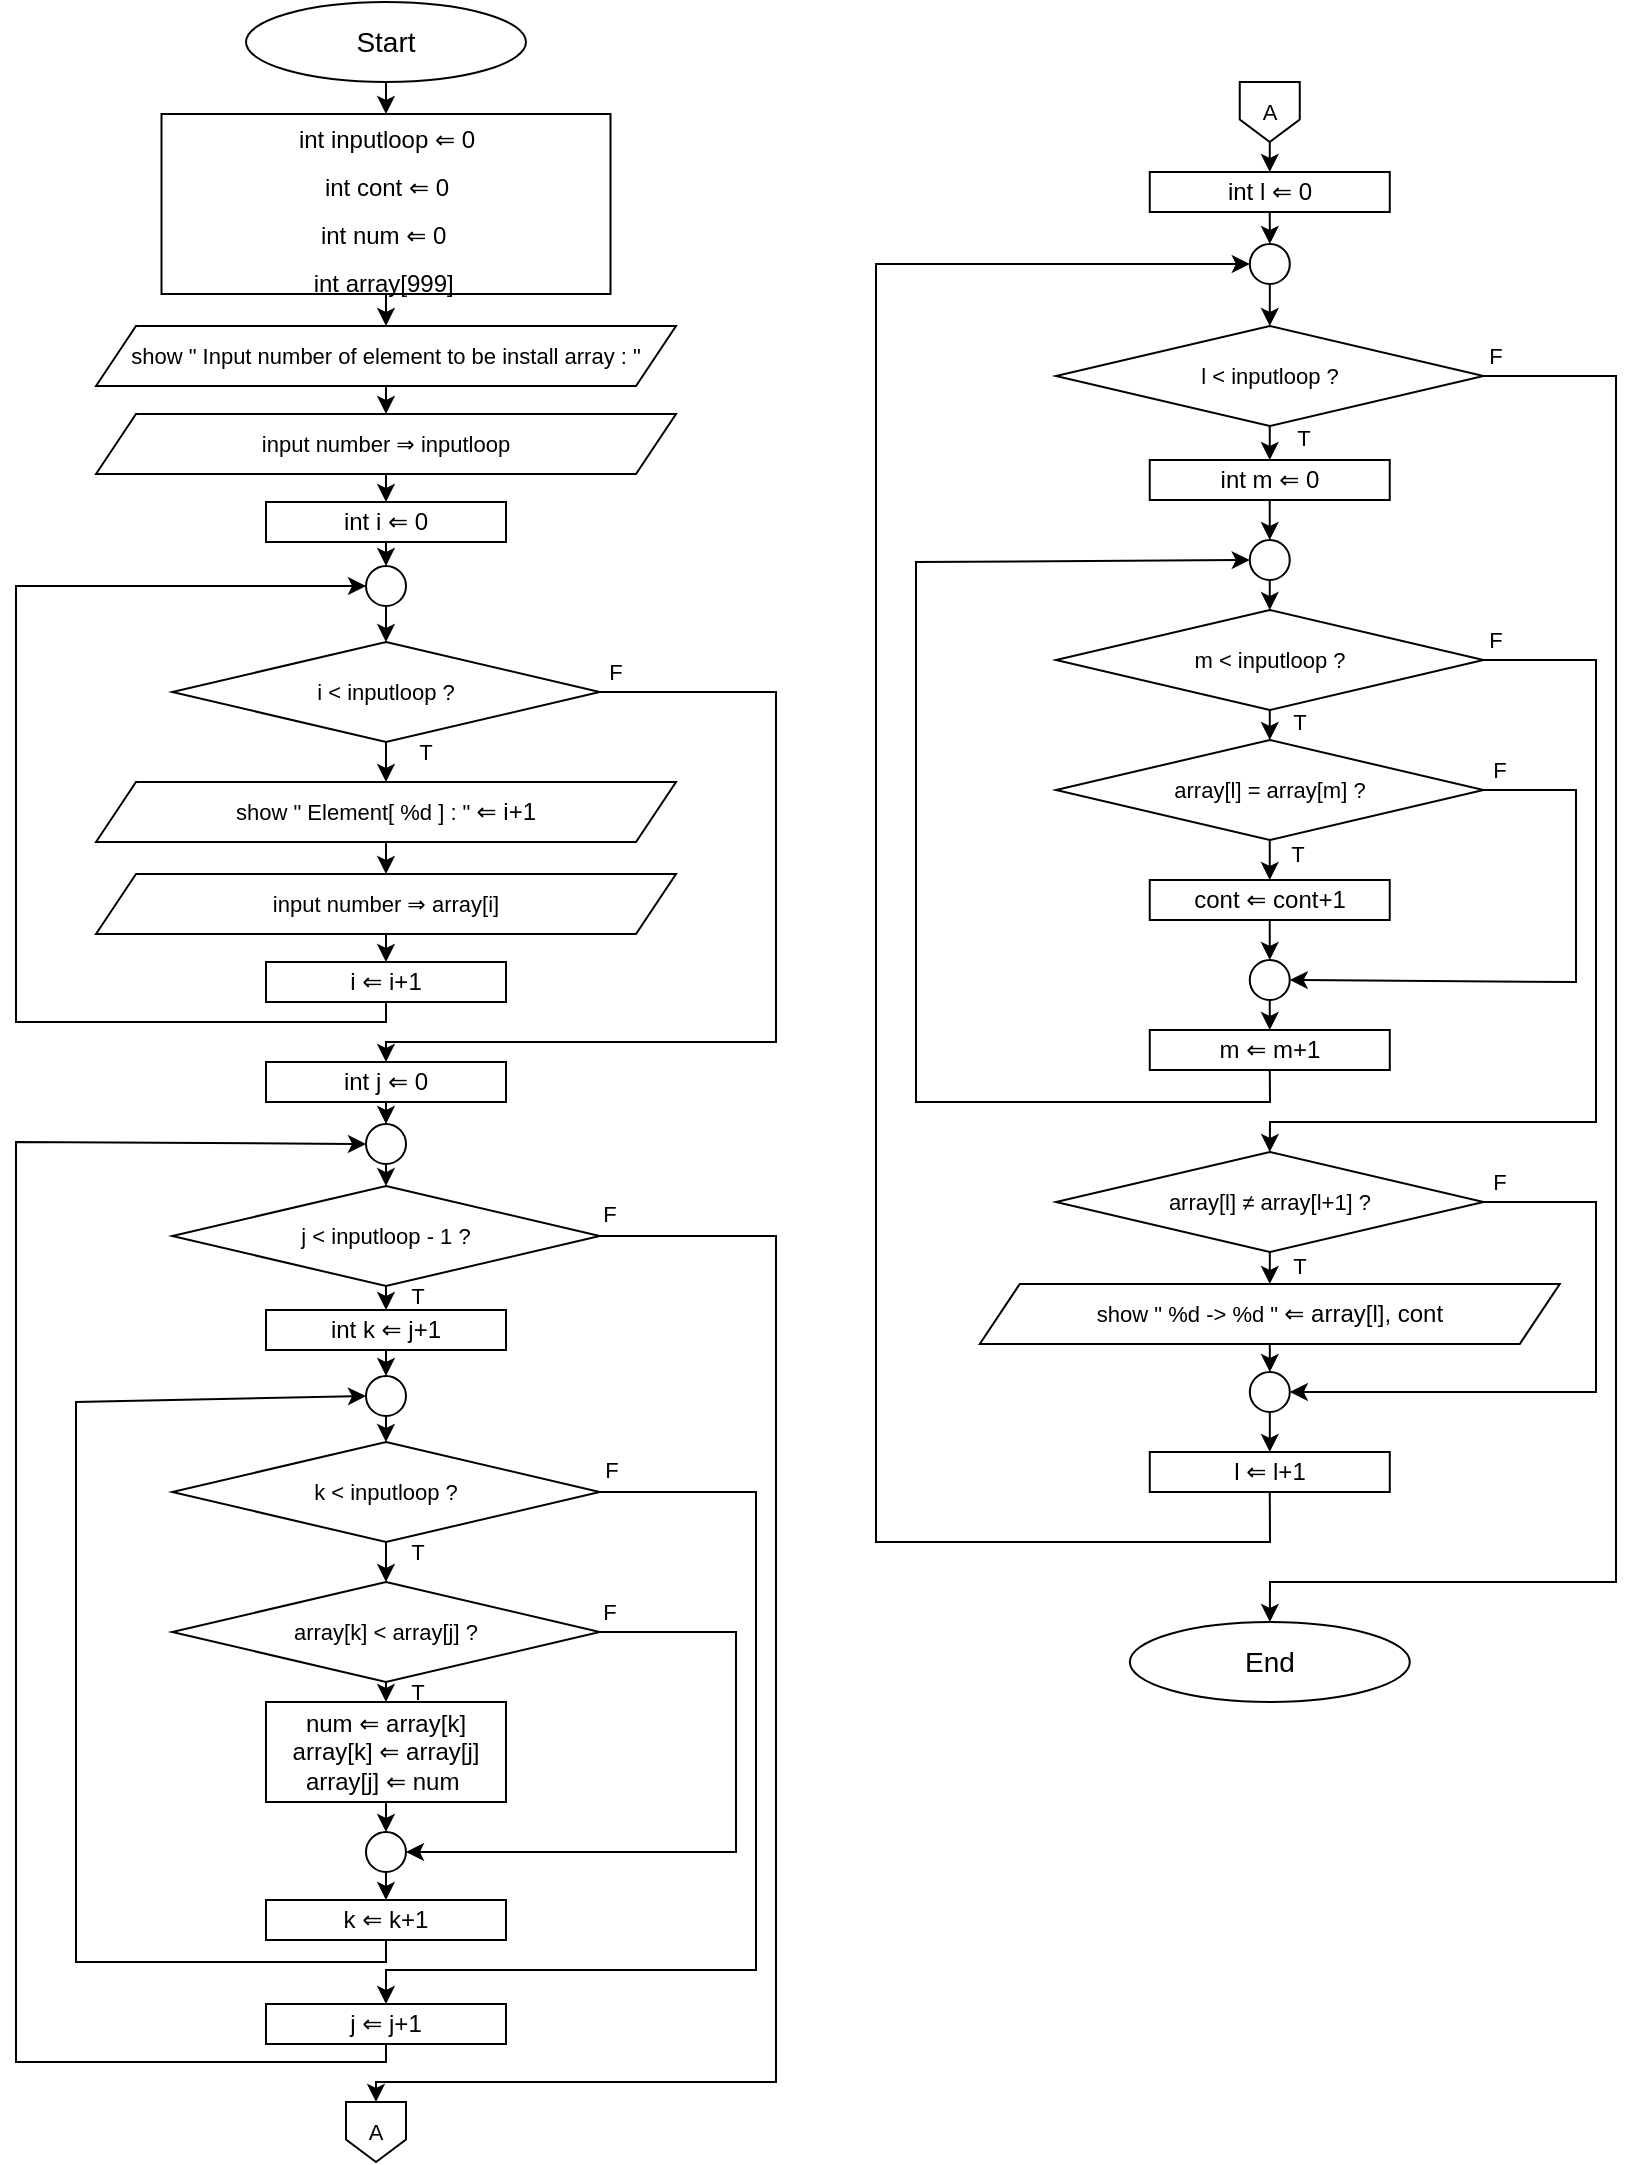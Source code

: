 <mxfile version="20.6.0" type="device"><diagram id="DNJ1XtQkellpm0stagAz" name="Page-1"><mxGraphModel dx="923" dy="405" grid="1" gridSize="10" guides="1" tooltips="1" connect="1" arrows="1" fold="1" page="1" pageScale="1" pageWidth="850" pageHeight="1100" math="0" shadow="0"><root><mxCell id="0"/><mxCell id="1" parent="0"/><mxCell id="wMInJyRIhChemhexdWg2-38" value="&lt;font style=&quot;font-size: 14px;&quot;&gt;Start&lt;/font&gt;" style="ellipse;whiteSpace=wrap;html=1;" parent="1" vertex="1"><mxGeometry x="155" y="10" width="140" height="40" as="geometry"/></mxCell><mxCell id="wMInJyRIhChemhexdWg2-39" value="&lt;font style=&quot;font-size: 12px;&quot;&gt;int inputloop ⇐ 0&lt;br&gt;int cont ⇐ 0&lt;br&gt;int num ⇐ 0&amp;nbsp;&lt;br&gt;int array[999]&amp;nbsp;&lt;/font&gt;" style="rounded=0;whiteSpace=wrap;html=1;fontSize=20;" parent="1" vertex="1"><mxGeometry x="112.75" y="66" width="224.5" height="90" as="geometry"/></mxCell><mxCell id="wMInJyRIhChemhexdWg2-40" value="&lt;font style=&quot;font-size: 11px;&quot;&gt;show &quot; Input number of element to be install array : &quot;&lt;/font&gt;" style="shape=parallelogram;perimeter=parallelogramPerimeter;whiteSpace=wrap;html=1;fixedSize=1;fontSize=12;" parent="1" vertex="1"><mxGeometry x="80" y="172" width="290" height="30" as="geometry"/></mxCell><mxCell id="wMInJyRIhChemhexdWg2-41" value="&lt;font style=&quot;font-size: 11px;&quot;&gt;input number&amp;nbsp;⇒ inputloop&lt;/font&gt;" style="shape=parallelogram;perimeter=parallelogramPerimeter;whiteSpace=wrap;html=1;fixedSize=1;fontSize=12;" parent="1" vertex="1"><mxGeometry x="80" y="216" width="290" height="30" as="geometry"/></mxCell><mxCell id="wMInJyRIhChemhexdWg2-42" value="&lt;span style=&quot;font-size: 12px;&quot;&gt;int i ⇐ 0&lt;/span&gt;" style="rounded=0;whiteSpace=wrap;html=1;fontSize=11;" parent="1" vertex="1"><mxGeometry x="165" y="260" width="120" height="20" as="geometry"/></mxCell><mxCell id="wMInJyRIhChemhexdWg2-43" value="i &amp;lt; inputloop ?" style="rhombus;whiteSpace=wrap;html=1;fontSize=11;" parent="1" vertex="1"><mxGeometry x="118.13" y="330" width="213.75" height="50" as="geometry"/></mxCell><mxCell id="wMInJyRIhChemhexdWg2-44" value="" style="ellipse;whiteSpace=wrap;html=1;aspect=fixed;fontSize=11;" parent="1" vertex="1"><mxGeometry x="215" y="292" width="20" height="20" as="geometry"/></mxCell><mxCell id="wMInJyRIhChemhexdWg2-46" value="&lt;span style=&quot;font-size: 11px;&quot;&gt;show &quot; Element[ %d ] : &quot;&amp;nbsp;&lt;/span&gt;⇐ i+1" style="shape=parallelogram;perimeter=parallelogramPerimeter;whiteSpace=wrap;html=1;fixedSize=1;fontSize=12;" parent="1" vertex="1"><mxGeometry x="80" y="400" width="290" height="30" as="geometry"/></mxCell><mxCell id="wMInJyRIhChemhexdWg2-47" value="&lt;span style=&quot;font-size: 11px;&quot;&gt;input number&amp;nbsp;⇒ array[i]&lt;/span&gt;" style="shape=parallelogram;perimeter=parallelogramPerimeter;whiteSpace=wrap;html=1;fixedSize=1;fontSize=12;" parent="1" vertex="1"><mxGeometry x="80" y="446" width="290" height="30" as="geometry"/></mxCell><mxCell id="wMInJyRIhChemhexdWg2-48" value="&lt;span style=&quot;font-size: 12px;&quot;&gt;i ⇐ i+1&lt;/span&gt;" style="rounded=0;whiteSpace=wrap;html=1;fontSize=11;" parent="1" vertex="1"><mxGeometry x="165" y="490" width="120" height="20" as="geometry"/></mxCell><mxCell id="wMInJyRIhChemhexdWg2-49" value="j &amp;lt; inputloop - 1 ?" style="rhombus;whiteSpace=wrap;html=1;fontSize=11;" parent="1" vertex="1"><mxGeometry x="118.13" y="602" width="213.75" height="50" as="geometry"/></mxCell><mxCell id="wMInJyRIhChemhexdWg2-51" value="" style="ellipse;whiteSpace=wrap;html=1;aspect=fixed;fontSize=11;direction=south;" parent="1" vertex="1"><mxGeometry x="215" y="571" width="20" height="20" as="geometry"/></mxCell><mxCell id="wMInJyRIhChemhexdWg2-52" value="k &amp;lt; inputloop ?" style="rhombus;whiteSpace=wrap;html=1;fontSize=11;" parent="1" vertex="1"><mxGeometry x="118.12" y="730" width="213.75" height="50" as="geometry"/></mxCell><mxCell id="wMInJyRIhChemhexdWg2-53" value="&lt;span style=&quot;font-size: 12px;&quot;&gt;int j ⇐ 0&lt;/span&gt;" style="rounded=0;whiteSpace=wrap;html=1;fontSize=11;" parent="1" vertex="1"><mxGeometry x="165" y="540" width="120" height="20" as="geometry"/></mxCell><mxCell id="wMInJyRIhChemhexdWg2-54" value="&lt;span style=&quot;font-size: 12px;&quot;&gt;int k ⇐ j+1&lt;/span&gt;" style="rounded=0;whiteSpace=wrap;html=1;fontSize=11;" parent="1" vertex="1"><mxGeometry x="165.01" y="664" width="120" height="20" as="geometry"/></mxCell><mxCell id="wMInJyRIhChemhexdWg2-55" value="array[k] &amp;lt; array[j] ?" style="rhombus;whiteSpace=wrap;html=1;fontSize=11;" parent="1" vertex="1"><mxGeometry x="118.12" y="800" width="213.75" height="50" as="geometry"/></mxCell><mxCell id="wMInJyRIhChemhexdWg2-56" value="&lt;span style=&quot;font-size: 12px;&quot;&gt;num ⇐ array[k]&lt;/span&gt;&lt;br style=&quot;font-size: 12px;&quot;&gt;&lt;span style=&quot;font-size: 12px;&quot;&gt;array[k] ⇐ array[j]&lt;/span&gt;&lt;br style=&quot;font-size: 12px;&quot;&gt;&lt;span style=&quot;font-size: 12px;&quot;&gt;array[j] ⇐ num&amp;nbsp;&lt;/span&gt;&lt;br style=&quot;font-size: 12px;&quot;&gt;" style="rounded=0;whiteSpace=wrap;html=1;fontSize=11;" parent="1" vertex="1"><mxGeometry x="164.99" y="860" width="120" height="50" as="geometry"/></mxCell><mxCell id="wMInJyRIhChemhexdWg2-57" value="" style="ellipse;whiteSpace=wrap;html=1;aspect=fixed;fontSize=11;" parent="1" vertex="1"><mxGeometry x="214.99" y="925" width="20" height="20" as="geometry"/></mxCell><mxCell id="wMInJyRIhChemhexdWg2-58" value="&lt;span style=&quot;font-size: 12px;&quot;&gt;k ⇐ k+1&lt;/span&gt;" style="rounded=0;whiteSpace=wrap;html=1;fontSize=11;" parent="1" vertex="1"><mxGeometry x="164.99" y="959" width="120" height="20" as="geometry"/></mxCell><mxCell id="wMInJyRIhChemhexdWg2-59" value="&lt;span style=&quot;font-size: 12px;&quot;&gt;j ⇐ j+1&lt;/span&gt;" style="rounded=0;whiteSpace=wrap;html=1;fontSize=11;" parent="1" vertex="1"><mxGeometry x="164.99" y="1011" width="120" height="20" as="geometry"/></mxCell><mxCell id="wMInJyRIhChemhexdWg2-62" value="A" style="shape=offPageConnector;whiteSpace=wrap;html=1;fontSize=11;" parent="1" vertex="1"><mxGeometry x="205" y="1060" width="30" height="30" as="geometry"/></mxCell><mxCell id="wMInJyRIhChemhexdWg2-63" value="" style="endArrow=classic;html=1;rounded=0;fontSize=11;exitX=0.5;exitY=1;exitDx=0;exitDy=0;entryX=0.5;entryY=0;entryDx=0;entryDy=0;" parent="1" source="wMInJyRIhChemhexdWg2-43" target="wMInJyRIhChemhexdWg2-46" edge="1"><mxGeometry width="50" height="50" relative="1" as="geometry"><mxPoint x="210" y="660" as="sourcePoint"/><mxPoint x="260" y="610" as="targetPoint"/></mxGeometry></mxCell><mxCell id="wMInJyRIhChemhexdWg2-64" value="" style="endArrow=classic;html=1;rounded=0;fontSize=11;exitX=0.5;exitY=1;exitDx=0;exitDy=0;entryX=0;entryY=0.5;entryDx=0;entryDy=0;" parent="1" source="wMInJyRIhChemhexdWg2-48" target="wMInJyRIhChemhexdWg2-44" edge="1"><mxGeometry width="50" height="50" relative="1" as="geometry"><mxPoint x="210" y="530" as="sourcePoint"/><mxPoint x="260" y="480" as="targetPoint"/><Array as="points"><mxPoint x="225" y="520"/><mxPoint x="40" y="520"/><mxPoint x="40" y="302"/></Array></mxGeometry></mxCell><mxCell id="wMInJyRIhChemhexdWg2-65" value="" style="endArrow=classic;html=1;rounded=0;fontSize=11;exitX=0.5;exitY=1;exitDx=0;exitDy=0;entryX=0.5;entryY=0;entryDx=0;entryDy=0;" parent="1" source="wMInJyRIhChemhexdWg2-44" target="wMInJyRIhChemhexdWg2-43" edge="1"><mxGeometry width="50" height="50" relative="1" as="geometry"><mxPoint x="230" y="460" as="sourcePoint"/><mxPoint x="280" y="410" as="targetPoint"/></mxGeometry></mxCell><mxCell id="wMInJyRIhChemhexdWg2-66" value="" style="endArrow=classic;html=1;rounded=0;fontSize=11;exitX=0.5;exitY=1;exitDx=0;exitDy=0;" parent="1" source="wMInJyRIhChemhexdWg2-42" target="wMInJyRIhChemhexdWg2-44" edge="1"><mxGeometry width="50" height="50" relative="1" as="geometry"><mxPoint x="230" y="350" as="sourcePoint"/><mxPoint x="280" y="300" as="targetPoint"/></mxGeometry></mxCell><mxCell id="wMInJyRIhChemhexdWg2-67" value="" style="endArrow=classic;html=1;rounded=0;fontSize=11;exitX=1;exitY=0.5;exitDx=0;exitDy=0;entryX=0.5;entryY=0;entryDx=0;entryDy=0;" parent="1" source="wMInJyRIhChemhexdWg2-43" target="wMInJyRIhChemhexdWg2-53" edge="1"><mxGeometry width="50" height="50" relative="1" as="geometry"><mxPoint x="230" y="460" as="sourcePoint"/><mxPoint x="235.0" y="540" as="targetPoint"/><Array as="points"><mxPoint x="420" y="355"/><mxPoint x="420" y="530"/><mxPoint x="225" y="530"/><mxPoint x="225" y="540"/></Array></mxGeometry></mxCell><mxCell id="wMInJyRIhChemhexdWg2-68" value="A" style="shape=offPageConnector;whiteSpace=wrap;html=1;fontSize=11;" parent="1" vertex="1"><mxGeometry x="651.88" y="50" width="30" height="30" as="geometry"/></mxCell><mxCell id="wMInJyRIhChemhexdWg2-69" value="&lt;span style=&quot;font-size: 12px;&quot;&gt;int l ⇐ 0&lt;/span&gt;" style="rounded=0;whiteSpace=wrap;html=1;fontSize=11;" parent="1" vertex="1"><mxGeometry x="606.88" y="95" width="120" height="20" as="geometry"/></mxCell><mxCell id="wMInJyRIhChemhexdWg2-70" value="l &amp;lt; inputloop ?" style="rhombus;whiteSpace=wrap;html=1;fontSize=11;" parent="1" vertex="1"><mxGeometry x="560" y="172" width="213.75" height="50" as="geometry"/></mxCell><mxCell id="wMInJyRIhChemhexdWg2-72" value="&lt;span style=&quot;font-size: 12px;&quot;&gt;int m ⇐ 0&lt;/span&gt;" style="rounded=0;whiteSpace=wrap;html=1;fontSize=11;" parent="1" vertex="1"><mxGeometry x="606.87" y="239" width="120" height="20" as="geometry"/></mxCell><mxCell id="wMInJyRIhChemhexdWg2-73" value="m &amp;lt; inputloop ?" style="rhombus;whiteSpace=wrap;html=1;fontSize=11;" parent="1" vertex="1"><mxGeometry x="560.01" y="314" width="213.75" height="50" as="geometry"/></mxCell><mxCell id="wMInJyRIhChemhexdWg2-74" value="array[l] = array[m] ?" style="rhombus;whiteSpace=wrap;html=1;fontSize=11;" parent="1" vertex="1"><mxGeometry x="560.01" y="379" width="213.75" height="50" as="geometry"/></mxCell><mxCell id="wMInJyRIhChemhexdWg2-75" value="" style="ellipse;whiteSpace=wrap;html=1;aspect=fixed;fontSize=11;" parent="1" vertex="1"><mxGeometry x="656.88" y="279" width="20" height="20" as="geometry"/></mxCell><mxCell id="wMInJyRIhChemhexdWg2-76" value="&lt;span style=&quot;font-size: 12px;&quot;&gt;cont ⇐ cont+1&lt;/span&gt;" style="rounded=0;whiteSpace=wrap;html=1;fontSize=11;" parent="1" vertex="1"><mxGeometry x="606.87" y="449" width="120" height="20" as="geometry"/></mxCell><mxCell id="wMInJyRIhChemhexdWg2-77" value="" style="ellipse;whiteSpace=wrap;html=1;aspect=fixed;fontSize=11;" parent="1" vertex="1"><mxGeometry x="656.88" y="489" width="20" height="20" as="geometry"/></mxCell><mxCell id="wMInJyRIhChemhexdWg2-78" value="&lt;span style=&quot;font-size: 12px;&quot;&gt;m ⇐ m+1&lt;/span&gt;" style="rounded=0;whiteSpace=wrap;html=1;fontSize=11;" parent="1" vertex="1"><mxGeometry x="606.89" y="524" width="120" height="20" as="geometry"/></mxCell><mxCell id="wMInJyRIhChemhexdWg2-80" value="&lt;span style=&quot;font-size: 12px;&quot;&gt;l ⇐ l+1&lt;/span&gt;" style="rounded=0;whiteSpace=wrap;html=1;fontSize=11;" parent="1" vertex="1"><mxGeometry x="606.89" y="735" width="120" height="20" as="geometry"/></mxCell><mxCell id="wMInJyRIhChemhexdWg2-81" value="array[l] ≠ array[l+1] ?" style="rhombus;whiteSpace=wrap;html=1;fontSize=11;" parent="1" vertex="1"><mxGeometry x="560.03" y="585" width="213.75" height="50" as="geometry"/></mxCell><mxCell id="wMInJyRIhChemhexdWg2-82" value="&lt;span style=&quot;font-size: 11px;&quot;&gt;show &quot; %d -&amp;gt; %d &quot;&amp;nbsp;&lt;/span&gt;⇐ array[l], cont" style="shape=parallelogram;perimeter=parallelogramPerimeter;whiteSpace=wrap;html=1;fixedSize=1;fontSize=12;" parent="1" vertex="1"><mxGeometry x="521.89" y="651" width="290" height="30" as="geometry"/></mxCell><mxCell id="wMInJyRIhChemhexdWg2-83" value="" style="ellipse;whiteSpace=wrap;html=1;aspect=fixed;fontSize=11;" parent="1" vertex="1"><mxGeometry x="656.91" y="695" width="20" height="20" as="geometry"/></mxCell><mxCell id="wMInJyRIhChemhexdWg2-84" value="&lt;font style=&quot;font-size: 14px;&quot;&gt;End&lt;/font&gt;" style="ellipse;whiteSpace=wrap;html=1;" parent="1" vertex="1"><mxGeometry x="596.91" y="820" width="140" height="40" as="geometry"/></mxCell><mxCell id="wMInJyRIhChemhexdWg2-85" value="" style="endArrow=classic;html=1;rounded=0;fontSize=11;exitX=0.5;exitY=1;exitDx=0;exitDy=0;entryX=0.5;entryY=0;entryDx=0;entryDy=0;" parent="1" source="wMInJyRIhChemhexdWg2-38" target="wMInJyRIhChemhexdWg2-39" edge="1"><mxGeometry width="50" height="50" relative="1" as="geometry"><mxPoint x="310" y="200" as="sourcePoint"/><mxPoint x="360" y="150" as="targetPoint"/></mxGeometry></mxCell><mxCell id="wMInJyRIhChemhexdWg2-86" value="" style="endArrow=classic;html=1;rounded=0;fontSize=11;exitX=0.5;exitY=1;exitDx=0;exitDy=0;" parent="1" source="wMInJyRIhChemhexdWg2-39" target="wMInJyRIhChemhexdWg2-40" edge="1"><mxGeometry width="50" height="50" relative="1" as="geometry"><mxPoint x="310" y="200" as="sourcePoint"/><mxPoint x="360" y="150" as="targetPoint"/></mxGeometry></mxCell><mxCell id="wMInJyRIhChemhexdWg2-87" value="" style="endArrow=classic;html=1;rounded=0;fontSize=11;exitX=0.5;exitY=1;exitDx=0;exitDy=0;entryX=0.5;entryY=0;entryDx=0;entryDy=0;" parent="1" source="wMInJyRIhChemhexdWg2-40" target="wMInJyRIhChemhexdWg2-41" edge="1"><mxGeometry width="50" height="50" relative="1" as="geometry"><mxPoint x="310" y="300" as="sourcePoint"/><mxPoint x="360" y="250" as="targetPoint"/></mxGeometry></mxCell><mxCell id="wMInJyRIhChemhexdWg2-88" value="" style="endArrow=classic;html=1;rounded=0;fontSize=11;exitX=0.5;exitY=1;exitDx=0;exitDy=0;entryX=0.5;entryY=0;entryDx=0;entryDy=0;" parent="1" source="wMInJyRIhChemhexdWg2-41" target="wMInJyRIhChemhexdWg2-42" edge="1"><mxGeometry width="50" height="50" relative="1" as="geometry"><mxPoint x="310" y="300" as="sourcePoint"/><mxPoint x="360" y="250" as="targetPoint"/></mxGeometry></mxCell><mxCell id="wMInJyRIhChemhexdWg2-90" value="" style="endArrow=classic;html=1;rounded=0;fontSize=11;exitX=0.5;exitY=1;exitDx=0;exitDy=0;" parent="1" source="wMInJyRIhChemhexdWg2-47" target="wMInJyRIhChemhexdWg2-48" edge="1"><mxGeometry width="50" height="50" relative="1" as="geometry"><mxPoint x="310" y="490" as="sourcePoint"/><mxPoint x="360" y="440" as="targetPoint"/></mxGeometry></mxCell><mxCell id="wMInJyRIhChemhexdWg2-94" value="" style="endArrow=classic;html=1;rounded=0;fontSize=11;exitX=1;exitY=0.5;exitDx=0;exitDy=0;entryX=0.5;entryY=0;entryDx=0;entryDy=0;" parent="1" source="wMInJyRIhChemhexdWg2-49" target="wMInJyRIhChemhexdWg2-62" edge="1"><mxGeometry width="50" height="50" relative="1" as="geometry"><mxPoint x="310" y="680" as="sourcePoint"/><mxPoint x="390" y="965.714" as="targetPoint"/><Array as="points"><mxPoint x="420" y="627"/><mxPoint x="420" y="1050"/><mxPoint x="220" y="1050"/></Array></mxGeometry></mxCell><mxCell id="wMInJyRIhChemhexdWg2-95" value="" style="ellipse;whiteSpace=wrap;html=1;aspect=fixed;fontSize=11;direction=south;" parent="1" vertex="1"><mxGeometry x="215" y="697" width="20" height="20" as="geometry"/></mxCell><mxCell id="wMInJyRIhChemhexdWg2-96" value="" style="endArrow=classic;html=1;rounded=0;fontSize=11;exitX=0.5;exitY=1;exitDx=0;exitDy=0;" parent="1" source="wMInJyRIhChemhexdWg2-53" target="wMInJyRIhChemhexdWg2-51" edge="1"><mxGeometry width="50" height="50" relative="1" as="geometry"><mxPoint x="280" y="580" as="sourcePoint"/><mxPoint x="330" y="530" as="targetPoint"/></mxGeometry></mxCell><mxCell id="wMInJyRIhChemhexdWg2-97" value="" style="endArrow=classic;html=1;rounded=0;fontSize=11;exitX=1;exitY=0.5;exitDx=0;exitDy=0;" parent="1" source="wMInJyRIhChemhexdWg2-51" target="wMInJyRIhChemhexdWg2-49" edge="1"><mxGeometry width="50" height="50" relative="1" as="geometry"><mxPoint x="280" y="580" as="sourcePoint"/><mxPoint x="330" y="530" as="targetPoint"/></mxGeometry></mxCell><mxCell id="wMInJyRIhChemhexdWg2-98" value="" style="endArrow=classic;html=1;rounded=0;fontSize=11;exitX=0.5;exitY=1;exitDx=0;exitDy=0;entryX=0.5;entryY=1;entryDx=0;entryDy=0;" parent="1" source="wMInJyRIhChemhexdWg2-59" target="wMInJyRIhChemhexdWg2-51" edge="1"><mxGeometry width="50" height="50" relative="1" as="geometry"><mxPoint x="280" y="1080" as="sourcePoint"/><mxPoint x="130" y="680" as="targetPoint"/><Array as="points"><mxPoint x="225" y="1040"/><mxPoint x="40" y="1040"/><mxPoint x="40" y="580"/></Array></mxGeometry></mxCell><mxCell id="wMInJyRIhChemhexdWg2-99" value="" style="endArrow=classic;html=1;rounded=0;fontSize=11;exitX=0.5;exitY=1;exitDx=0;exitDy=0;entryX=0.5;entryY=0;entryDx=0;entryDy=0;" parent="1" source="wMInJyRIhChemhexdWg2-49" target="wMInJyRIhChemhexdWg2-54" edge="1"><mxGeometry width="50" height="50" relative="1" as="geometry"><mxPoint x="280" y="680" as="sourcePoint"/><mxPoint x="330" y="630" as="targetPoint"/></mxGeometry></mxCell><mxCell id="wMInJyRIhChemhexdWg2-100" value="" style="endArrow=classic;html=1;rounded=0;fontSize=11;exitX=0.5;exitY=1;exitDx=0;exitDy=0;entryX=0;entryY=0.5;entryDx=0;entryDy=0;" parent="1" source="wMInJyRIhChemhexdWg2-54" target="wMInJyRIhChemhexdWg2-95" edge="1"><mxGeometry width="50" height="50" relative="1" as="geometry"><mxPoint x="280" y="680" as="sourcePoint"/><mxPoint x="330" y="630" as="targetPoint"/></mxGeometry></mxCell><mxCell id="wMInJyRIhChemhexdWg2-101" value="" style="endArrow=classic;html=1;rounded=0;fontSize=11;exitX=1;exitY=0.5;exitDx=0;exitDy=0;entryX=0.5;entryY=0;entryDx=0;entryDy=0;" parent="1" source="wMInJyRIhChemhexdWg2-95" target="wMInJyRIhChemhexdWg2-52" edge="1"><mxGeometry width="50" height="50" relative="1" as="geometry"><mxPoint x="280" y="810" as="sourcePoint"/><mxPoint x="330" y="760" as="targetPoint"/></mxGeometry></mxCell><mxCell id="wMInJyRIhChemhexdWg2-102" value="" style="endArrow=classic;html=1;rounded=0;fontSize=11;exitX=0.5;exitY=1;exitDx=0;exitDy=0;entryX=0.5;entryY=1;entryDx=0;entryDy=0;" parent="1" source="wMInJyRIhChemhexdWg2-58" target="wMInJyRIhChemhexdWg2-95" edge="1"><mxGeometry width="50" height="50" relative="1" as="geometry"><mxPoint x="280" y="1000" as="sourcePoint"/><mxPoint x="70" y="800" as="targetPoint"/><Array as="points"><mxPoint x="225" y="990"/><mxPoint x="70" y="990"/><mxPoint x="70" y="710"/></Array></mxGeometry></mxCell><mxCell id="wMInJyRIhChemhexdWg2-104" value="" style="endArrow=classic;html=1;rounded=0;fontSize=11;exitX=1;exitY=0.5;exitDx=0;exitDy=0;entryX=0.5;entryY=0;entryDx=0;entryDy=0;" parent="1" source="wMInJyRIhChemhexdWg2-52" target="wMInJyRIhChemhexdWg2-59" edge="1"><mxGeometry width="50" height="50" relative="1" as="geometry"><mxPoint x="230" y="860" as="sourcePoint"/><mxPoint x="234.99" y="994" as="targetPoint"/><Array as="points"><mxPoint x="410" y="755"/><mxPoint x="410" y="994"/><mxPoint x="225" y="994"/></Array></mxGeometry></mxCell><mxCell id="wMInJyRIhChemhexdWg2-105" value="" style="endArrow=classic;html=1;rounded=0;fontSize=11;exitX=1;exitY=0.5;exitDx=0;exitDy=0;entryX=1;entryY=0.5;entryDx=0;entryDy=0;" parent="1" source="wMInJyRIhChemhexdWg2-55" target="wMInJyRIhChemhexdWg2-57" edge="1"><mxGeometry width="50" height="50" relative="1" as="geometry"><mxPoint x="230" y="930" as="sourcePoint"/><mxPoint x="280" y="880" as="targetPoint"/><Array as="points"><mxPoint x="400" y="825"/><mxPoint x="400" y="935"/></Array></mxGeometry></mxCell><mxCell id="wMInJyRIhChemhexdWg2-106" value="" style="endArrow=classic;html=1;rounded=0;fontSize=11;exitX=0.5;exitY=1;exitDx=0;exitDy=0;entryX=0.5;entryY=0;entryDx=0;entryDy=0;" parent="1" source="wMInJyRIhChemhexdWg2-52" target="wMInJyRIhChemhexdWg2-55" edge="1"><mxGeometry width="50" height="50" relative="1" as="geometry"><mxPoint x="230" y="860" as="sourcePoint"/><mxPoint x="280" y="810" as="targetPoint"/></mxGeometry></mxCell><mxCell id="wMInJyRIhChemhexdWg2-107" value="" style="endArrow=classic;html=1;rounded=0;fontSize=11;exitX=0.5;exitY=1;exitDx=0;exitDy=0;" parent="1" source="wMInJyRIhChemhexdWg2-55" target="wMInJyRIhChemhexdWg2-56" edge="1"><mxGeometry width="50" height="50" relative="1" as="geometry"><mxPoint x="230" y="860" as="sourcePoint"/><mxPoint x="280" y="810" as="targetPoint"/></mxGeometry></mxCell><mxCell id="wMInJyRIhChemhexdWg2-108" value="" style="endArrow=classic;html=1;rounded=0;fontSize=11;exitX=0.5;exitY=1;exitDx=0;exitDy=0;" parent="1" source="wMInJyRIhChemhexdWg2-56" target="wMInJyRIhChemhexdWg2-57" edge="1"><mxGeometry width="50" height="50" relative="1" as="geometry"><mxPoint x="230" y="930" as="sourcePoint"/><mxPoint x="280" y="880" as="targetPoint"/></mxGeometry></mxCell><mxCell id="wMInJyRIhChemhexdWg2-109" value="" style="endArrow=classic;html=1;rounded=0;fontSize=11;exitX=0.5;exitY=1;exitDx=0;exitDy=0;entryX=0.5;entryY=0;entryDx=0;entryDy=0;" parent="1" source="wMInJyRIhChemhexdWg2-57" target="wMInJyRIhChemhexdWg2-58" edge="1"><mxGeometry width="50" height="50" relative="1" as="geometry"><mxPoint x="230" y="1000" as="sourcePoint"/><mxPoint x="280" y="950" as="targetPoint"/></mxGeometry></mxCell><mxCell id="wMInJyRIhChemhexdWg2-111" value="" style="endArrow=classic;html=1;rounded=0;fontSize=11;exitX=0.5;exitY=1;exitDx=0;exitDy=0;entryX=0.5;entryY=0;entryDx=0;entryDy=0;" parent="1" source="wMInJyRIhChemhexdWg2-68" target="wMInJyRIhChemhexdWg2-69" edge="1"><mxGeometry width="50" height="50" relative="1" as="geometry"><mxPoint x="700" y="360" as="sourcePoint"/><mxPoint x="750" y="310" as="targetPoint"/></mxGeometry></mxCell><mxCell id="wMInJyRIhChemhexdWg2-113" value="" style="ellipse;whiteSpace=wrap;html=1;aspect=fixed;fontSize=11;" parent="1" vertex="1"><mxGeometry x="656.91" y="131" width="20" height="20" as="geometry"/></mxCell><mxCell id="wMInJyRIhChemhexdWg2-114" value="" style="endArrow=classic;html=1;rounded=0;fontSize=11;exitX=0.5;exitY=1;exitDx=0;exitDy=0;entryX=0.5;entryY=0;entryDx=0;entryDy=0;" parent="1" source="wMInJyRIhChemhexdWg2-69" target="wMInJyRIhChemhexdWg2-113" edge="1"><mxGeometry width="50" height="50" relative="1" as="geometry"><mxPoint x="700" y="290" as="sourcePoint"/><mxPoint x="750" y="240" as="targetPoint"/></mxGeometry></mxCell><mxCell id="wMInJyRIhChemhexdWg2-115" value="" style="endArrow=classic;html=1;rounded=0;fontSize=11;exitX=0.5;exitY=1;exitDx=0;exitDy=0;entryX=0.5;entryY=0;entryDx=0;entryDy=0;" parent="1" source="wMInJyRIhChemhexdWg2-113" target="wMInJyRIhChemhexdWg2-70" edge="1"><mxGeometry width="50" height="50" relative="1" as="geometry"><mxPoint x="700" y="290" as="sourcePoint"/><mxPoint x="750" y="240" as="targetPoint"/></mxGeometry></mxCell><mxCell id="wMInJyRIhChemhexdWg2-117" value="" style="endArrow=classic;html=1;rounded=0;fontSize=11;exitX=1;exitY=0.5;exitDx=0;exitDy=0;entryX=0.5;entryY=0;entryDx=0;entryDy=0;" parent="1" source="wMInJyRIhChemhexdWg2-70" target="wMInJyRIhChemhexdWg2-84" edge="1"><mxGeometry width="50" height="50" relative="1" as="geometry"><mxPoint x="700" y="290" as="sourcePoint"/><mxPoint x="800" y="780" as="targetPoint"/><Array as="points"><mxPoint x="840" y="197"/><mxPoint x="840" y="800"/><mxPoint x="667" y="800"/></Array></mxGeometry></mxCell><mxCell id="wMInJyRIhChemhexdWg2-119" value="" style="endArrow=classic;html=1;rounded=0;fontSize=11;exitX=0.5;exitY=1;exitDx=0;exitDy=0;entryX=0.5;entryY=0;entryDx=0;entryDy=0;" parent="1" source="wMInJyRIhChemhexdWg2-70" target="wMInJyRIhChemhexdWg2-72" edge="1"><mxGeometry width="50" height="50" relative="1" as="geometry"><mxPoint x="570" y="260" as="sourcePoint"/><mxPoint x="620" y="210" as="targetPoint"/></mxGeometry></mxCell><mxCell id="wMInJyRIhChemhexdWg2-120" value="" style="endArrow=classic;html=1;rounded=0;fontSize=11;exitX=0.5;exitY=1;exitDx=0;exitDy=0;entryX=0.5;entryY=0;entryDx=0;entryDy=0;" parent="1" source="wMInJyRIhChemhexdWg2-72" target="wMInJyRIhChemhexdWg2-75" edge="1"><mxGeometry width="50" height="50" relative="1" as="geometry"><mxPoint x="570" y="400" as="sourcePoint"/><mxPoint x="620" y="350" as="targetPoint"/></mxGeometry></mxCell><mxCell id="wMInJyRIhChemhexdWg2-121" value="" style="endArrow=classic;html=1;rounded=0;fontSize=11;exitX=0.5;exitY=1;exitDx=0;exitDy=0;" parent="1" source="wMInJyRIhChemhexdWg2-75" target="wMInJyRIhChemhexdWg2-73" edge="1"><mxGeometry width="50" height="50" relative="1" as="geometry"><mxPoint x="570" y="400" as="sourcePoint"/><mxPoint x="620" y="350" as="targetPoint"/></mxGeometry></mxCell><mxCell id="wMInJyRIhChemhexdWg2-122" value="" style="endArrow=classic;html=1;rounded=0;fontSize=11;exitX=0.5;exitY=1;exitDx=0;exitDy=0;entryX=0;entryY=0.5;entryDx=0;entryDy=0;" parent="1" source="wMInJyRIhChemhexdWg2-80" target="wMInJyRIhChemhexdWg2-113" edge="1"><mxGeometry width="50" height="50" relative="1" as="geometry"><mxPoint x="570" y="680" as="sourcePoint"/><mxPoint x="580" y="150" as="targetPoint"/><Array as="points"><mxPoint x="667" y="780"/><mxPoint x="470" y="780"/><mxPoint x="470" y="141"/></Array></mxGeometry></mxCell><mxCell id="wMInJyRIhChemhexdWg2-123" value="" style="endArrow=classic;html=1;rounded=0;fontSize=11;exitX=0.5;exitY=1;exitDx=0;exitDy=0;entryX=0.5;entryY=0;entryDx=0;entryDy=0;" parent="1" source="wMInJyRIhChemhexdWg2-73" target="wMInJyRIhChemhexdWg2-74" edge="1"><mxGeometry width="50" height="50" relative="1" as="geometry"><mxPoint x="570" y="400" as="sourcePoint"/><mxPoint x="620" y="350" as="targetPoint"/></mxGeometry></mxCell><mxCell id="wMInJyRIhChemhexdWg2-125" value="" style="endArrow=classic;html=1;rounded=0;fontSize=11;exitX=1;exitY=0.5;exitDx=0;exitDy=0;entryX=0.5;entryY=0;entryDx=0;entryDy=0;" parent="1" source="wMInJyRIhChemhexdWg2-73" target="wMInJyRIhChemhexdWg2-81" edge="1"><mxGeometry width="50" height="50" relative="1" as="geometry"><mxPoint x="360" y="550" as="sourcePoint"/><mxPoint x="410" y="500" as="targetPoint"/><Array as="points"><mxPoint x="830" y="339"/><mxPoint x="830" y="570"/><mxPoint x="667" y="570"/></Array></mxGeometry></mxCell><mxCell id="wMInJyRIhChemhexdWg2-126" value="" style="endArrow=classic;html=1;rounded=0;fontSize=11;exitX=0.5;exitY=1;exitDx=0;exitDy=0;entryX=0;entryY=0.5;entryDx=0;entryDy=0;" parent="1" source="wMInJyRIhChemhexdWg2-78" target="wMInJyRIhChemhexdWg2-75" edge="1"><mxGeometry width="50" height="50" relative="1" as="geometry"><mxPoint x="360" y="550" as="sourcePoint"/><mxPoint x="550" y="350" as="targetPoint"/><Array as="points"><mxPoint x="667" y="560"/><mxPoint x="490" y="560"/><mxPoint x="490" y="290"/></Array></mxGeometry></mxCell><mxCell id="wMInJyRIhChemhexdWg2-127" value="" style="endArrow=classic;html=1;rounded=0;fontSize=11;exitX=1;exitY=0.5;exitDx=0;exitDy=0;entryX=1;entryY=0.5;entryDx=0;entryDy=0;" parent="1" source="wMInJyRIhChemhexdWg2-74" target="wMInJyRIhChemhexdWg2-77" edge="1"><mxGeometry width="50" height="50" relative="1" as="geometry"><mxPoint x="360" y="440" as="sourcePoint"/><mxPoint x="410" y="390" as="targetPoint"/><Array as="points"><mxPoint x="820" y="404"/><mxPoint x="820" y="500"/></Array></mxGeometry></mxCell><mxCell id="wMInJyRIhChemhexdWg2-128" value="" style="endArrow=classic;html=1;rounded=0;fontSize=11;exitX=0.5;exitY=1;exitDx=0;exitDy=0;entryX=0.5;entryY=0;entryDx=0;entryDy=0;" parent="1" source="wMInJyRIhChemhexdWg2-77" target="wMInJyRIhChemhexdWg2-78" edge="1"><mxGeometry width="50" height="50" relative="1" as="geometry"><mxPoint x="360" y="440" as="sourcePoint"/><mxPoint x="410" y="390" as="targetPoint"/></mxGeometry></mxCell><mxCell id="wMInJyRIhChemhexdWg2-129" value="" style="endArrow=classic;html=1;rounded=0;fontSize=11;exitX=0.5;exitY=1;exitDx=0;exitDy=0;entryX=0.5;entryY=0;entryDx=0;entryDy=0;" parent="1" source="wMInJyRIhChemhexdWg2-74" target="wMInJyRIhChemhexdWg2-76" edge="1"><mxGeometry width="50" height="50" relative="1" as="geometry"><mxPoint x="360" y="440" as="sourcePoint"/><mxPoint x="410" y="390" as="targetPoint"/></mxGeometry></mxCell><mxCell id="wMInJyRIhChemhexdWg2-130" value="" style="endArrow=classic;html=1;rounded=0;fontSize=11;exitX=0.5;exitY=1;exitDx=0;exitDy=0;" parent="1" source="wMInJyRIhChemhexdWg2-76" target="wMInJyRIhChemhexdWg2-77" edge="1"><mxGeometry width="50" height="50" relative="1" as="geometry"><mxPoint x="360" y="440" as="sourcePoint"/><mxPoint x="410" y="390" as="targetPoint"/></mxGeometry></mxCell><mxCell id="wMInJyRIhChemhexdWg2-131" value="" style="endArrow=classic;html=1;rounded=0;fontSize=11;exitX=0.5;exitY=1;exitDx=0;exitDy=0;entryX=0.5;entryY=0;entryDx=0;entryDy=0;" parent="1" source="wMInJyRIhChemhexdWg2-81" target="wMInJyRIhChemhexdWg2-82" edge="1"><mxGeometry width="50" height="50" relative="1" as="geometry"><mxPoint x="360" y="670" as="sourcePoint"/><mxPoint x="410" y="620" as="targetPoint"/></mxGeometry></mxCell><mxCell id="wMInJyRIhChemhexdWg2-132" value="" style="endArrow=classic;html=1;rounded=0;fontSize=11;exitX=1;exitY=0.5;exitDx=0;exitDy=0;entryX=1;entryY=0.5;entryDx=0;entryDy=0;" parent="1" source="wMInJyRIhChemhexdWg2-81" target="wMInJyRIhChemhexdWg2-83" edge="1"><mxGeometry width="50" height="50" relative="1" as="geometry"><mxPoint x="360" y="670" as="sourcePoint"/><mxPoint x="410" y="620" as="targetPoint"/><Array as="points"><mxPoint x="830" y="610"/><mxPoint x="830" y="705"/></Array></mxGeometry></mxCell><mxCell id="wMInJyRIhChemhexdWg2-133" value="" style="endArrow=classic;html=1;rounded=0;fontSize=11;exitX=0.5;exitY=1;exitDx=0;exitDy=0;entryX=0.5;entryY=0;entryDx=0;entryDy=0;" parent="1" source="wMInJyRIhChemhexdWg2-82" target="wMInJyRIhChemhexdWg2-83" edge="1"><mxGeometry width="50" height="50" relative="1" as="geometry"><mxPoint x="360" y="670" as="sourcePoint"/><mxPoint x="410" y="620" as="targetPoint"/></mxGeometry></mxCell><mxCell id="wMInJyRIhChemhexdWg2-134" value="" style="endArrow=classic;html=1;rounded=0;fontSize=11;exitX=0.5;exitY=1;exitDx=0;exitDy=0;entryX=0.5;entryY=0;entryDx=0;entryDy=0;" parent="1" source="wMInJyRIhChemhexdWg2-83" target="wMInJyRIhChemhexdWg2-80" edge="1"><mxGeometry width="50" height="50" relative="1" as="geometry"><mxPoint x="360" y="670" as="sourcePoint"/><mxPoint x="410" y="620" as="targetPoint"/></mxGeometry></mxCell><mxCell id="wMInJyRIhChemhexdWg2-135" value="F" style="text;html=1;strokeColor=none;fillColor=none;align=center;verticalAlign=middle;whiteSpace=wrap;rounded=0;fontSize=11;" parent="1" vertex="1"><mxGeometry x="310" y="330" width="60" height="30" as="geometry"/></mxCell><mxCell id="wMInJyRIhChemhexdWg2-136" value="T" style="text;html=1;strokeColor=none;fillColor=none;align=center;verticalAlign=middle;whiteSpace=wrap;rounded=0;fontSize=11;" parent="1" vertex="1"><mxGeometry x="214.99" y="370" width="60" height="30" as="geometry"/></mxCell><mxCell id="wMInJyRIhChemhexdWg2-137" value="F" style="text;html=1;strokeColor=none;fillColor=none;align=center;verticalAlign=middle;whiteSpace=wrap;rounded=0;fontSize=11;" parent="1" vertex="1"><mxGeometry x="307" y="601" width="60" height="30" as="geometry"/></mxCell><mxCell id="wMInJyRIhChemhexdWg2-138" value="F" style="text;html=1;strokeColor=none;fillColor=none;align=center;verticalAlign=middle;whiteSpace=wrap;rounded=0;fontSize=11;" parent="1" vertex="1"><mxGeometry x="308" y="729" width="60" height="30" as="geometry"/></mxCell><mxCell id="wMInJyRIhChemhexdWg2-139" value="F" style="text;html=1;strokeColor=none;fillColor=none;align=center;verticalAlign=middle;whiteSpace=wrap;rounded=0;fontSize=11;" parent="1" vertex="1"><mxGeometry x="307" y="800" width="60" height="30" as="geometry"/></mxCell><mxCell id="wMInJyRIhChemhexdWg2-140" value="F" style="text;html=1;strokeColor=none;fillColor=none;align=center;verticalAlign=middle;whiteSpace=wrap;rounded=0;fontSize=11;" parent="1" vertex="1"><mxGeometry x="750" y="172" width="60" height="30" as="geometry"/></mxCell><mxCell id="wMInJyRIhChemhexdWg2-141" value="F" style="text;html=1;strokeColor=none;fillColor=none;align=center;verticalAlign=middle;whiteSpace=wrap;rounded=0;fontSize=11;" parent="1" vertex="1"><mxGeometry x="750" y="314" width="60" height="30" as="geometry"/></mxCell><mxCell id="wMInJyRIhChemhexdWg2-142" value="F" style="text;html=1;strokeColor=none;fillColor=none;align=center;verticalAlign=middle;whiteSpace=wrap;rounded=0;fontSize=11;" parent="1" vertex="1"><mxGeometry x="751.89" y="379" width="60" height="30" as="geometry"/></mxCell><mxCell id="wMInJyRIhChemhexdWg2-143" value="F" style="text;html=1;strokeColor=none;fillColor=none;align=center;verticalAlign=middle;whiteSpace=wrap;rounded=0;fontSize=11;" parent="1" vertex="1"><mxGeometry x="751.89" y="585" width="60" height="30" as="geometry"/></mxCell><mxCell id="wMInJyRIhChemhexdWg2-144" value="T" style="text;html=1;strokeColor=none;fillColor=none;align=center;verticalAlign=middle;whiteSpace=wrap;rounded=0;fontSize=11;" parent="1" vertex="1"><mxGeometry x="211" y="642" width="60" height="30" as="geometry"/></mxCell><mxCell id="wMInJyRIhChemhexdWg2-145" value="T" style="text;html=1;strokeColor=none;fillColor=none;align=center;verticalAlign=middle;whiteSpace=wrap;rounded=0;fontSize=11;" parent="1" vertex="1"><mxGeometry x="211" y="770" width="60" height="30" as="geometry"/></mxCell><mxCell id="wMInJyRIhChemhexdWg2-146" value="T" style="text;html=1;strokeColor=none;fillColor=none;align=center;verticalAlign=middle;whiteSpace=wrap;rounded=0;fontSize=11;" parent="1" vertex="1"><mxGeometry x="211" y="840" width="60" height="30" as="geometry"/></mxCell><mxCell id="wMInJyRIhChemhexdWg2-147" value="T" style="text;html=1;strokeColor=none;fillColor=none;align=center;verticalAlign=middle;whiteSpace=wrap;rounded=0;fontSize=11;" parent="1" vertex="1"><mxGeometry x="653.87" y="213" width="60" height="30" as="geometry"/></mxCell><mxCell id="wMInJyRIhChemhexdWg2-148" value="T" style="text;html=1;strokeColor=none;fillColor=none;align=center;verticalAlign=middle;whiteSpace=wrap;rounded=0;fontSize=11;" parent="1" vertex="1"><mxGeometry x="651.88" y="355" width="60" height="30" as="geometry"/></mxCell><mxCell id="wMInJyRIhChemhexdWg2-149" value="T" style="text;html=1;strokeColor=none;fillColor=none;align=center;verticalAlign=middle;whiteSpace=wrap;rounded=0;fontSize=11;" parent="1" vertex="1"><mxGeometry x="650.87" y="421" width="60" height="30" as="geometry"/></mxCell><mxCell id="wMInJyRIhChemhexdWg2-150" value="T" style="text;html=1;strokeColor=none;fillColor=none;align=center;verticalAlign=middle;whiteSpace=wrap;rounded=0;fontSize=11;" parent="1" vertex="1"><mxGeometry x="651.91" y="627" width="60" height="30" as="geometry"/></mxCell><mxCell id="wMInJyRIhChemhexdWg2-152" value="" style="endArrow=classic;html=1;rounded=0;fontSize=11;exitX=0.5;exitY=1;exitDx=0;exitDy=0;entryX=0.5;entryY=0;entryDx=0;entryDy=0;" parent="1" source="wMInJyRIhChemhexdWg2-46" target="wMInJyRIhChemhexdWg2-47" edge="1"><mxGeometry width="50" height="50" relative="1" as="geometry"><mxPoint x="410" y="600" as="sourcePoint"/><mxPoint x="460" y="550" as="targetPoint"/></mxGeometry></mxCell></root></mxGraphModel></diagram></mxfile>